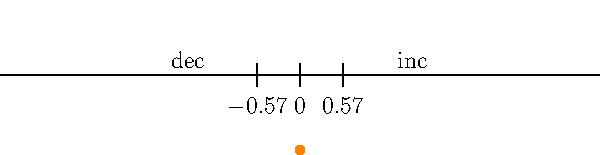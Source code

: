 import graph;
size(300,0);

real f(real x) { return (x^2-1)/(x^2+1); }
real fp(real x) { return 4*x/(x^2+1)^2; }
real fpp(real x) { return 4*(-3x^2+1)/(x^2+1)^3 ; }

draw(graph(f,-4,4),invisible);

dot((0,f(0)),orange+5.0);
dot((1/sqrt(3),f(1/sqrt(3))),invisible+5.0);
dot((-1/sqrt(3),f(-1/sqrt(3))),invisible+5.0);

draw((-4,1)--(4,1),invisible);



label("dec",-1.5,N);
label("cd",-1.5,S,invisible);
label("dec",-0.5/sqrt(3),N,invisible);
label("cu",-0.5/sqrt(3),S,invisible);
label("inc",0.5/sqrt(3),N,invisible);
label("cu",0.5/sqrt(3),S,invisible);
label("inc",1.5,N);
label("cd",1.5,S,invisible);



xaxis(Ticks(new real[]{-.57,0,.57}));
//xaxis(Ticks(new real[]{0}));
//yaxis(LeftRight,RightTicks);


